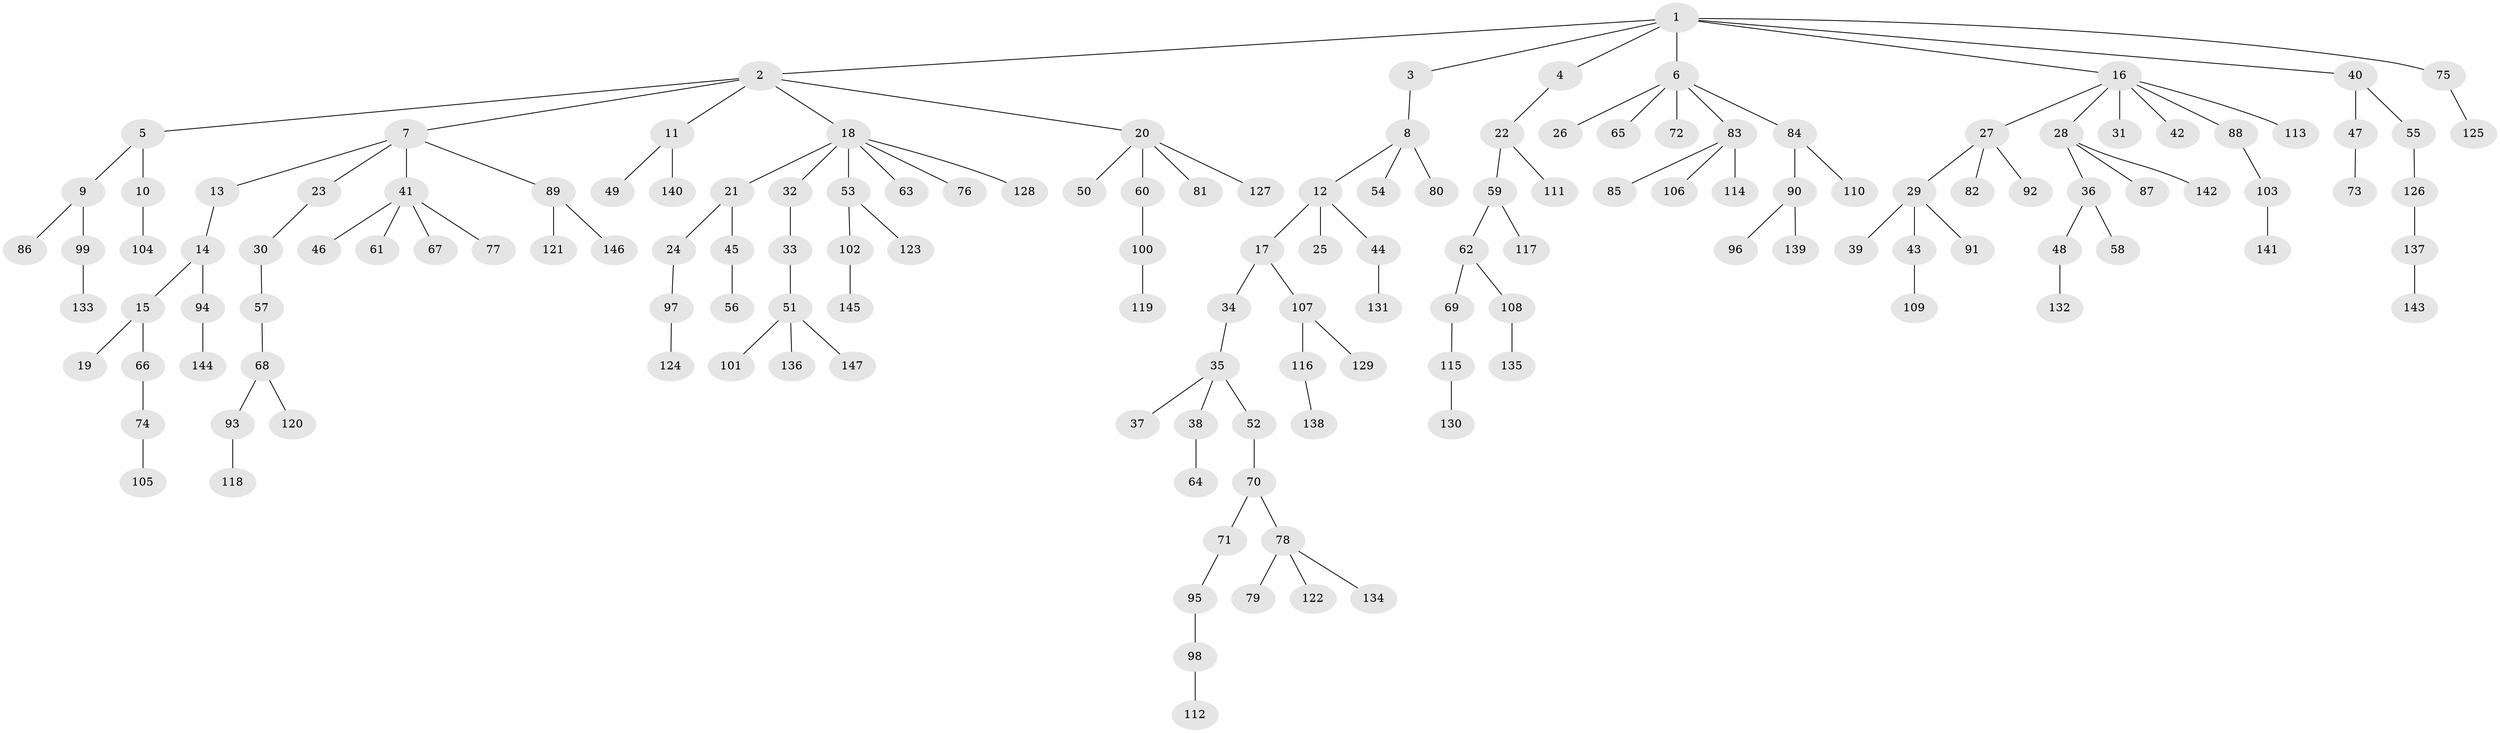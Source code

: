 // Generated by graph-tools (version 1.1) at 2025/11/02/27/25 16:11:27]
// undirected, 147 vertices, 146 edges
graph export_dot {
graph [start="1"]
  node [color=gray90,style=filled];
  1;
  2;
  3;
  4;
  5;
  6;
  7;
  8;
  9;
  10;
  11;
  12;
  13;
  14;
  15;
  16;
  17;
  18;
  19;
  20;
  21;
  22;
  23;
  24;
  25;
  26;
  27;
  28;
  29;
  30;
  31;
  32;
  33;
  34;
  35;
  36;
  37;
  38;
  39;
  40;
  41;
  42;
  43;
  44;
  45;
  46;
  47;
  48;
  49;
  50;
  51;
  52;
  53;
  54;
  55;
  56;
  57;
  58;
  59;
  60;
  61;
  62;
  63;
  64;
  65;
  66;
  67;
  68;
  69;
  70;
  71;
  72;
  73;
  74;
  75;
  76;
  77;
  78;
  79;
  80;
  81;
  82;
  83;
  84;
  85;
  86;
  87;
  88;
  89;
  90;
  91;
  92;
  93;
  94;
  95;
  96;
  97;
  98;
  99;
  100;
  101;
  102;
  103;
  104;
  105;
  106;
  107;
  108;
  109;
  110;
  111;
  112;
  113;
  114;
  115;
  116;
  117;
  118;
  119;
  120;
  121;
  122;
  123;
  124;
  125;
  126;
  127;
  128;
  129;
  130;
  131;
  132;
  133;
  134;
  135;
  136;
  137;
  138;
  139;
  140;
  141;
  142;
  143;
  144;
  145;
  146;
  147;
  1 -- 2;
  1 -- 3;
  1 -- 4;
  1 -- 6;
  1 -- 16;
  1 -- 40;
  1 -- 75;
  2 -- 5;
  2 -- 7;
  2 -- 11;
  2 -- 18;
  2 -- 20;
  3 -- 8;
  4 -- 22;
  5 -- 9;
  5 -- 10;
  6 -- 26;
  6 -- 65;
  6 -- 72;
  6 -- 83;
  6 -- 84;
  7 -- 13;
  7 -- 23;
  7 -- 41;
  7 -- 89;
  8 -- 12;
  8 -- 54;
  8 -- 80;
  9 -- 86;
  9 -- 99;
  10 -- 104;
  11 -- 49;
  11 -- 140;
  12 -- 17;
  12 -- 25;
  12 -- 44;
  13 -- 14;
  14 -- 15;
  14 -- 94;
  15 -- 19;
  15 -- 66;
  16 -- 27;
  16 -- 28;
  16 -- 31;
  16 -- 42;
  16 -- 88;
  16 -- 113;
  17 -- 34;
  17 -- 107;
  18 -- 21;
  18 -- 32;
  18 -- 53;
  18 -- 63;
  18 -- 76;
  18 -- 128;
  20 -- 50;
  20 -- 60;
  20 -- 81;
  20 -- 127;
  21 -- 24;
  21 -- 45;
  22 -- 59;
  22 -- 111;
  23 -- 30;
  24 -- 97;
  27 -- 29;
  27 -- 82;
  27 -- 92;
  28 -- 36;
  28 -- 87;
  28 -- 142;
  29 -- 39;
  29 -- 43;
  29 -- 91;
  30 -- 57;
  32 -- 33;
  33 -- 51;
  34 -- 35;
  35 -- 37;
  35 -- 38;
  35 -- 52;
  36 -- 48;
  36 -- 58;
  38 -- 64;
  40 -- 47;
  40 -- 55;
  41 -- 46;
  41 -- 61;
  41 -- 67;
  41 -- 77;
  43 -- 109;
  44 -- 131;
  45 -- 56;
  47 -- 73;
  48 -- 132;
  51 -- 101;
  51 -- 136;
  51 -- 147;
  52 -- 70;
  53 -- 102;
  53 -- 123;
  55 -- 126;
  57 -- 68;
  59 -- 62;
  59 -- 117;
  60 -- 100;
  62 -- 69;
  62 -- 108;
  66 -- 74;
  68 -- 93;
  68 -- 120;
  69 -- 115;
  70 -- 71;
  70 -- 78;
  71 -- 95;
  74 -- 105;
  75 -- 125;
  78 -- 79;
  78 -- 122;
  78 -- 134;
  83 -- 85;
  83 -- 106;
  83 -- 114;
  84 -- 90;
  84 -- 110;
  88 -- 103;
  89 -- 121;
  89 -- 146;
  90 -- 96;
  90 -- 139;
  93 -- 118;
  94 -- 144;
  95 -- 98;
  97 -- 124;
  98 -- 112;
  99 -- 133;
  100 -- 119;
  102 -- 145;
  103 -- 141;
  107 -- 116;
  107 -- 129;
  108 -- 135;
  115 -- 130;
  116 -- 138;
  126 -- 137;
  137 -- 143;
}
